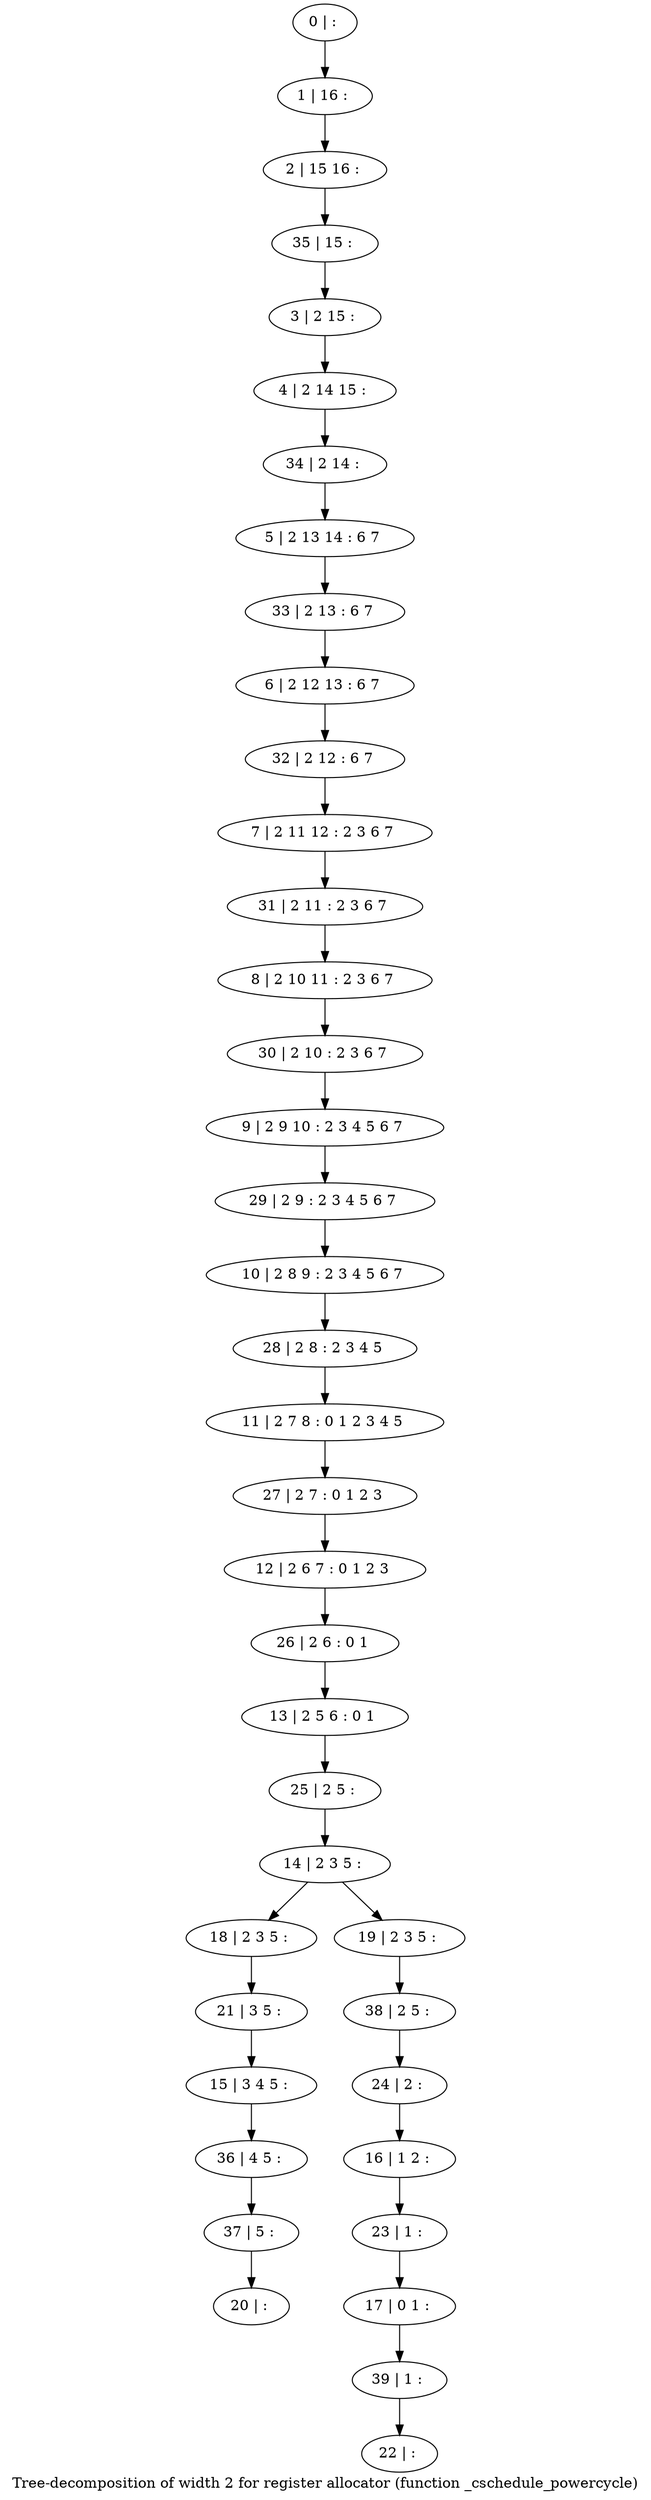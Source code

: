 digraph G {
graph [label="Tree-decomposition of width 2 for register allocator (function _cschedule_powercycle)"]
0[label="0 | : "];
1[label="1 | 16 : "];
2[label="2 | 15 16 : "];
3[label="3 | 2 15 : "];
4[label="4 | 2 14 15 : "];
5[label="5 | 2 13 14 : 6 7 "];
6[label="6 | 2 12 13 : 6 7 "];
7[label="7 | 2 11 12 : 2 3 6 7 "];
8[label="8 | 2 10 11 : 2 3 6 7 "];
9[label="9 | 2 9 10 : 2 3 4 5 6 7 "];
10[label="10 | 2 8 9 : 2 3 4 5 6 7 "];
11[label="11 | 2 7 8 : 0 1 2 3 4 5 "];
12[label="12 | 2 6 7 : 0 1 2 3 "];
13[label="13 | 2 5 6 : 0 1 "];
14[label="14 | 2 3 5 : "];
15[label="15 | 3 4 5 : "];
16[label="16 | 1 2 : "];
17[label="17 | 0 1 : "];
18[label="18 | 2 3 5 : "];
19[label="19 | 2 3 5 : "];
20[label="20 | : "];
21[label="21 | 3 5 : "];
22[label="22 | : "];
23[label="23 | 1 : "];
24[label="24 | 2 : "];
25[label="25 | 2 5 : "];
26[label="26 | 2 6 : 0 1 "];
27[label="27 | 2 7 : 0 1 2 3 "];
28[label="28 | 2 8 : 2 3 4 5 "];
29[label="29 | 2 9 : 2 3 4 5 6 7 "];
30[label="30 | 2 10 : 2 3 6 7 "];
31[label="31 | 2 11 : 2 3 6 7 "];
32[label="32 | 2 12 : 6 7 "];
33[label="33 | 2 13 : 6 7 "];
34[label="34 | 2 14 : "];
35[label="35 | 15 : "];
36[label="36 | 4 5 : "];
37[label="37 | 5 : "];
38[label="38 | 2 5 : "];
39[label="39 | 1 : "];
0->1 ;
1->2 ;
3->4 ;
14->18 ;
14->19 ;
21->15 ;
18->21 ;
23->17 ;
16->23 ;
24->16 ;
25->14 ;
13->25 ;
26->13 ;
12->26 ;
27->12 ;
11->27 ;
28->11 ;
10->28 ;
29->10 ;
9->29 ;
30->9 ;
8->30 ;
31->8 ;
7->31 ;
32->7 ;
6->32 ;
33->6 ;
5->33 ;
34->5 ;
4->34 ;
35->3 ;
2->35 ;
15->36 ;
37->20 ;
36->37 ;
38->24 ;
19->38 ;
39->22 ;
17->39 ;
}
